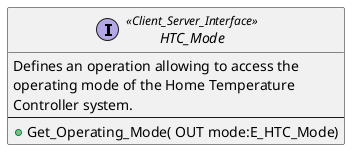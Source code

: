 @startuml

interface HTC_Mode <<Client_Server_Interface>>
{
  Defines an operation allowing to access the
  operating mode of the Home Temperature
  Controller system.
  --
  + Get_Operating_Mode( OUT mode:E_HTC_Mode)
}

@enduml